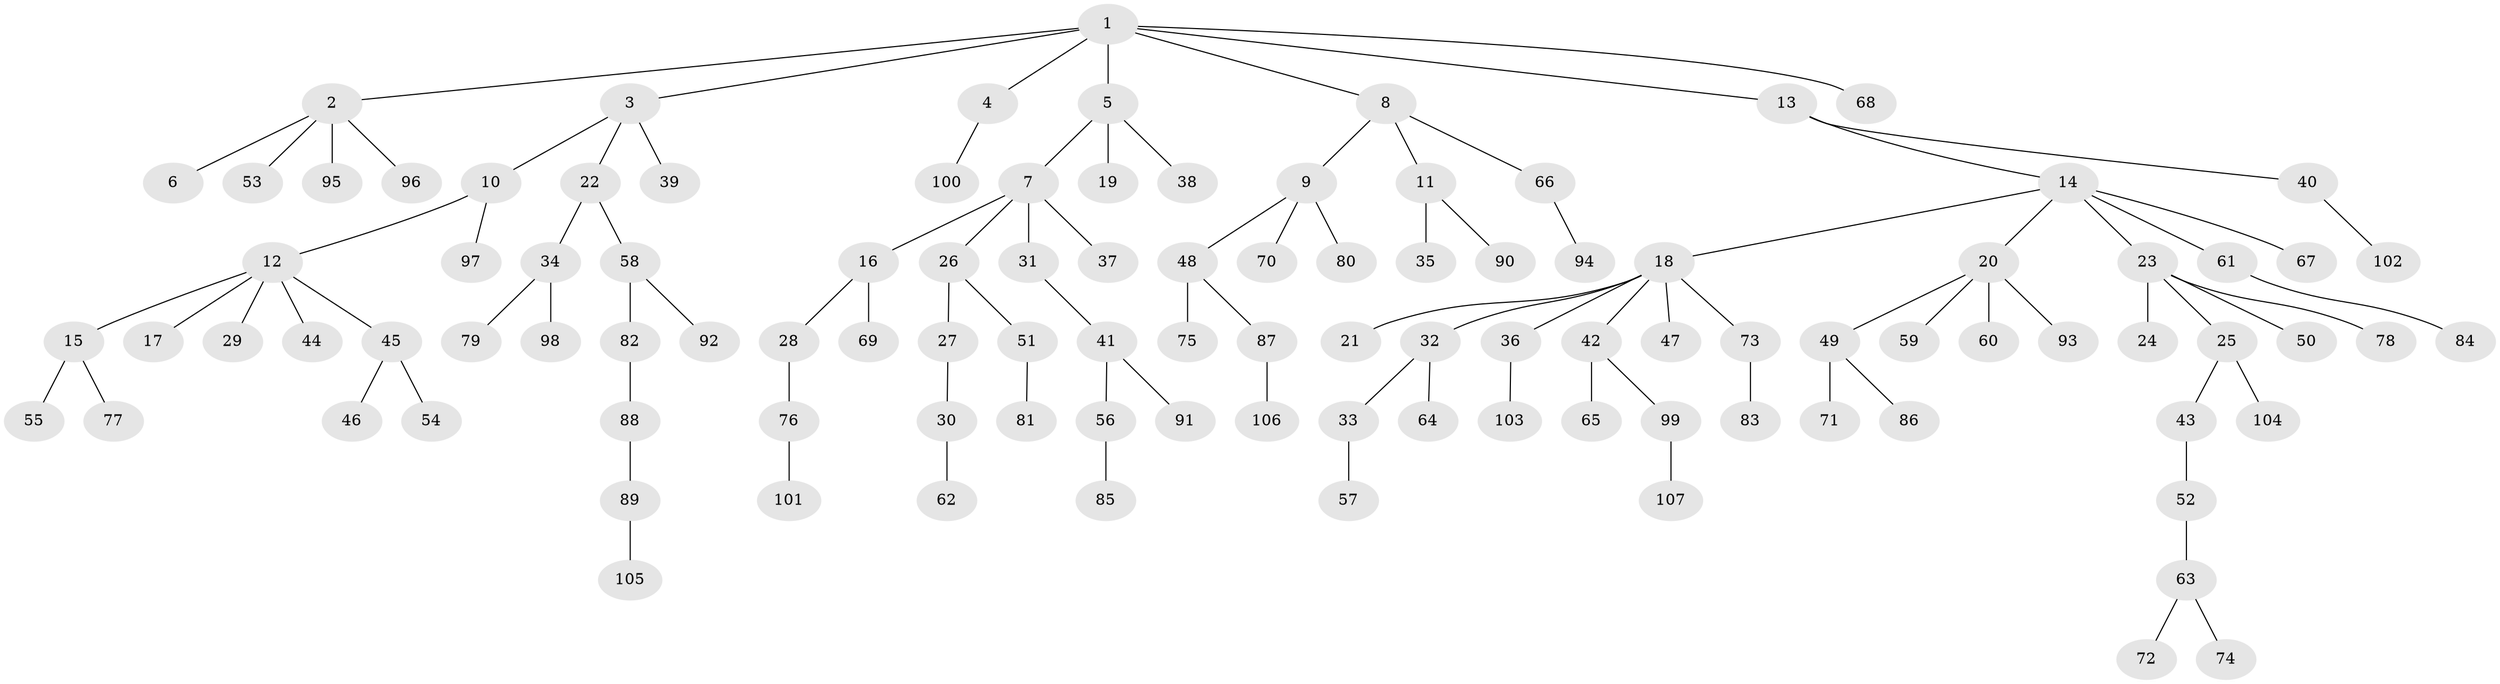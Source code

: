 // Generated by graph-tools (version 1.1) at 2025/37/03/09/25 02:37:06]
// undirected, 107 vertices, 106 edges
graph export_dot {
graph [start="1"]
  node [color=gray90,style=filled];
  1;
  2;
  3;
  4;
  5;
  6;
  7;
  8;
  9;
  10;
  11;
  12;
  13;
  14;
  15;
  16;
  17;
  18;
  19;
  20;
  21;
  22;
  23;
  24;
  25;
  26;
  27;
  28;
  29;
  30;
  31;
  32;
  33;
  34;
  35;
  36;
  37;
  38;
  39;
  40;
  41;
  42;
  43;
  44;
  45;
  46;
  47;
  48;
  49;
  50;
  51;
  52;
  53;
  54;
  55;
  56;
  57;
  58;
  59;
  60;
  61;
  62;
  63;
  64;
  65;
  66;
  67;
  68;
  69;
  70;
  71;
  72;
  73;
  74;
  75;
  76;
  77;
  78;
  79;
  80;
  81;
  82;
  83;
  84;
  85;
  86;
  87;
  88;
  89;
  90;
  91;
  92;
  93;
  94;
  95;
  96;
  97;
  98;
  99;
  100;
  101;
  102;
  103;
  104;
  105;
  106;
  107;
  1 -- 2;
  1 -- 3;
  1 -- 4;
  1 -- 5;
  1 -- 8;
  1 -- 13;
  1 -- 68;
  2 -- 6;
  2 -- 53;
  2 -- 95;
  2 -- 96;
  3 -- 10;
  3 -- 22;
  3 -- 39;
  4 -- 100;
  5 -- 7;
  5 -- 19;
  5 -- 38;
  7 -- 16;
  7 -- 26;
  7 -- 31;
  7 -- 37;
  8 -- 9;
  8 -- 11;
  8 -- 66;
  9 -- 48;
  9 -- 70;
  9 -- 80;
  10 -- 12;
  10 -- 97;
  11 -- 35;
  11 -- 90;
  12 -- 15;
  12 -- 17;
  12 -- 29;
  12 -- 44;
  12 -- 45;
  13 -- 14;
  13 -- 40;
  14 -- 18;
  14 -- 20;
  14 -- 23;
  14 -- 61;
  14 -- 67;
  15 -- 55;
  15 -- 77;
  16 -- 28;
  16 -- 69;
  18 -- 21;
  18 -- 32;
  18 -- 36;
  18 -- 42;
  18 -- 47;
  18 -- 73;
  20 -- 49;
  20 -- 59;
  20 -- 60;
  20 -- 93;
  22 -- 34;
  22 -- 58;
  23 -- 24;
  23 -- 25;
  23 -- 50;
  23 -- 78;
  25 -- 43;
  25 -- 104;
  26 -- 27;
  26 -- 51;
  27 -- 30;
  28 -- 76;
  30 -- 62;
  31 -- 41;
  32 -- 33;
  32 -- 64;
  33 -- 57;
  34 -- 79;
  34 -- 98;
  36 -- 103;
  40 -- 102;
  41 -- 56;
  41 -- 91;
  42 -- 65;
  42 -- 99;
  43 -- 52;
  45 -- 46;
  45 -- 54;
  48 -- 75;
  48 -- 87;
  49 -- 71;
  49 -- 86;
  51 -- 81;
  52 -- 63;
  56 -- 85;
  58 -- 82;
  58 -- 92;
  61 -- 84;
  63 -- 72;
  63 -- 74;
  66 -- 94;
  73 -- 83;
  76 -- 101;
  82 -- 88;
  87 -- 106;
  88 -- 89;
  89 -- 105;
  99 -- 107;
}
